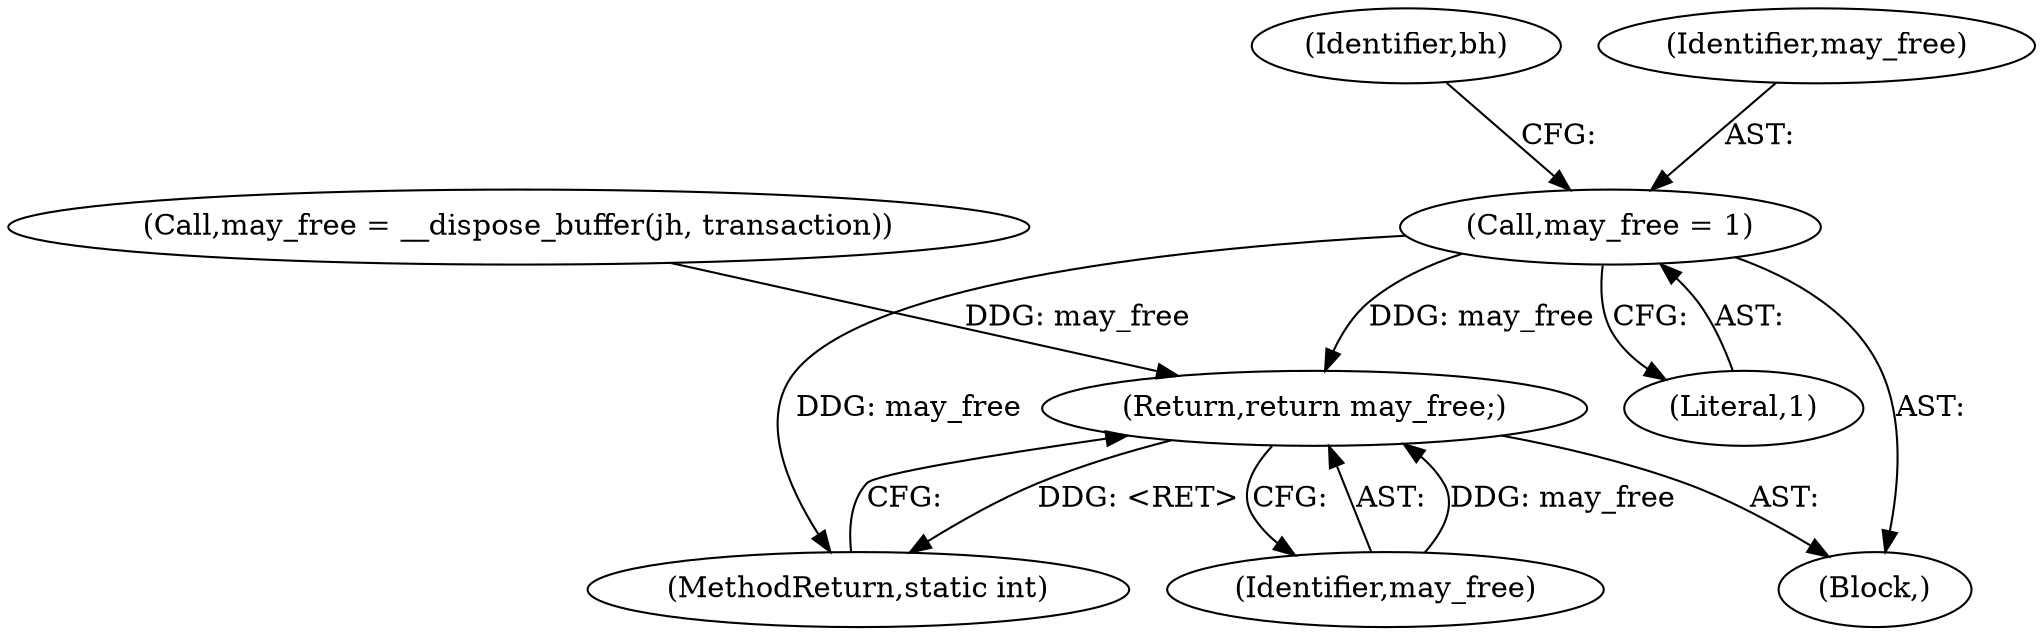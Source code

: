 digraph "0_linux_15291164b22a357cb211b618adfef4fa82fc0de3@API" {
"1000118" [label="(Call,may_free = 1)"];
"1000344" [label="(Return,return may_free;)"];
"1000344" [label="(Return,return may_free;)"];
"1000114" [label="(Block,)"];
"1000123" [label="(Identifier,bh)"];
"1000345" [label="(Identifier,may_free)"];
"1000118" [label="(Call,may_free = 1)"];
"1000119" [label="(Identifier,may_free)"];
"1000300" [label="(Call,may_free = __dispose_buffer(jh, transaction))"];
"1000346" [label="(MethodReturn,static int)"];
"1000120" [label="(Literal,1)"];
"1000118" -> "1000114"  [label="AST: "];
"1000118" -> "1000120"  [label="CFG: "];
"1000119" -> "1000118"  [label="AST: "];
"1000120" -> "1000118"  [label="AST: "];
"1000123" -> "1000118"  [label="CFG: "];
"1000118" -> "1000346"  [label="DDG: may_free"];
"1000118" -> "1000344"  [label="DDG: may_free"];
"1000344" -> "1000114"  [label="AST: "];
"1000344" -> "1000345"  [label="CFG: "];
"1000345" -> "1000344"  [label="AST: "];
"1000346" -> "1000344"  [label="CFG: "];
"1000344" -> "1000346"  [label="DDG: <RET>"];
"1000345" -> "1000344"  [label="DDG: may_free"];
"1000300" -> "1000344"  [label="DDG: may_free"];
}
